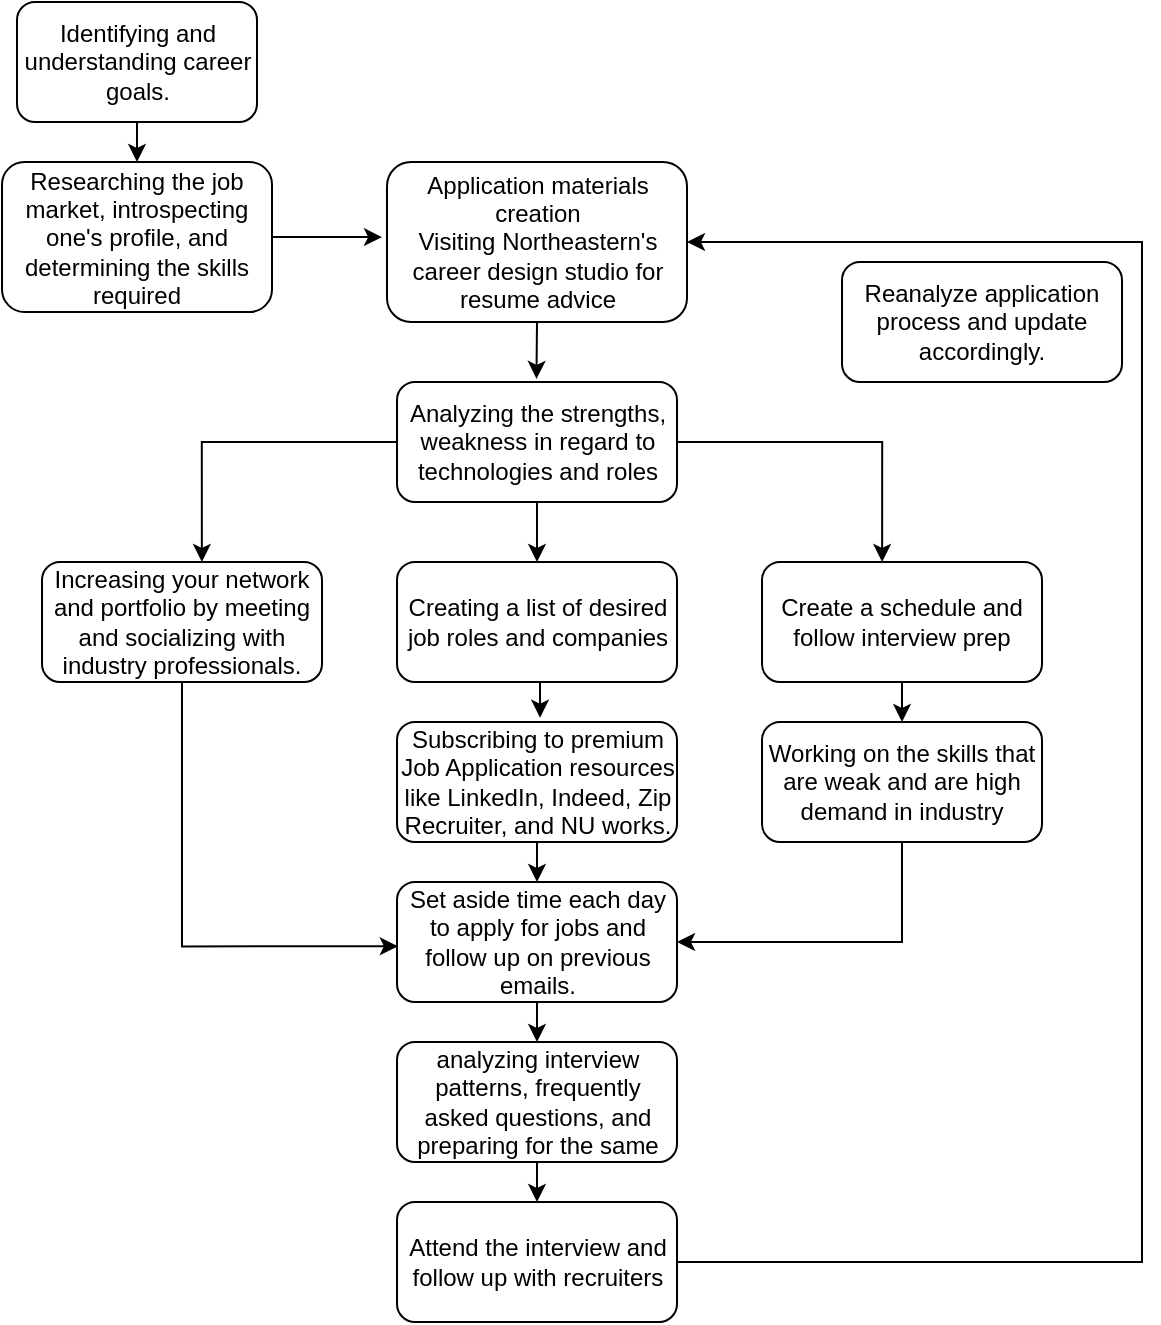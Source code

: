 <mxfile version="21.0.1" type="github">
  <diagram id="BrMInpk6QYrPbakAZlcH" name="Page-1">
    <mxGraphModel dx="1194" dy="642" grid="1" gridSize="10" guides="1" tooltips="1" connect="1" arrows="1" fold="1" page="1" pageScale="1" pageWidth="850" pageHeight="1100" math="0" shadow="0">
      <root>
        <mxCell id="0" />
        <mxCell id="1" parent="0" />
        <mxCell id="2uj6ZHRKMXyT6HTt2TXh-19" style="edgeStyle=orthogonalEdgeStyle;rounded=0;orthogonalLoop=1;jettySize=auto;html=1;exitX=0.5;exitY=1;exitDx=0;exitDy=0;entryX=0.498;entryY=-0.026;entryDx=0;entryDy=0;entryPerimeter=0;" edge="1" parent="1" source="2uj6ZHRKMXyT6HTt2TXh-2" target="2uj6ZHRKMXyT6HTt2TXh-3">
          <mxGeometry relative="1" as="geometry" />
        </mxCell>
        <mxCell id="2uj6ZHRKMXyT6HTt2TXh-2" value="Application materials creation&lt;br&gt;Visiting Northeastern&#39;s career design studio for resume advice " style="rounded=1;whiteSpace=wrap;html=1;" vertex="1" parent="1">
          <mxGeometry x="332.5" y="90" width="150" height="80" as="geometry" />
        </mxCell>
        <mxCell id="2uj6ZHRKMXyT6HTt2TXh-20" style="edgeStyle=orthogonalEdgeStyle;rounded=0;orthogonalLoop=1;jettySize=auto;html=1;exitX=0.5;exitY=1;exitDx=0;exitDy=0;entryX=0.5;entryY=0;entryDx=0;entryDy=0;" edge="1" parent="1" source="2uj6ZHRKMXyT6HTt2TXh-3" target="2uj6ZHRKMXyT6HTt2TXh-4">
          <mxGeometry relative="1" as="geometry" />
        </mxCell>
        <mxCell id="2uj6ZHRKMXyT6HTt2TXh-21" style="edgeStyle=orthogonalEdgeStyle;rounded=0;orthogonalLoop=1;jettySize=auto;html=1;exitX=0;exitY=0.5;exitDx=0;exitDy=0;entryX=0.571;entryY=0;entryDx=0;entryDy=0;entryPerimeter=0;" edge="1" parent="1" source="2uj6ZHRKMXyT6HTt2TXh-3" target="2uj6ZHRKMXyT6HTt2TXh-6">
          <mxGeometry relative="1" as="geometry" />
        </mxCell>
        <mxCell id="2uj6ZHRKMXyT6HTt2TXh-22" style="edgeStyle=orthogonalEdgeStyle;rounded=0;orthogonalLoop=1;jettySize=auto;html=1;exitX=1;exitY=0.5;exitDx=0;exitDy=0;entryX=0.429;entryY=0;entryDx=0;entryDy=0;entryPerimeter=0;" edge="1" parent="1" source="2uj6ZHRKMXyT6HTt2TXh-3" target="2uj6ZHRKMXyT6HTt2TXh-10">
          <mxGeometry relative="1" as="geometry" />
        </mxCell>
        <mxCell id="2uj6ZHRKMXyT6HTt2TXh-3" value="Analyzing the strengths, weakness in regard to technologies and roles" style="rounded=1;whiteSpace=wrap;html=1;" vertex="1" parent="1">
          <mxGeometry x="337.5" y="200" width="140" height="60" as="geometry" />
        </mxCell>
        <mxCell id="2uj6ZHRKMXyT6HTt2TXh-24" style="edgeStyle=orthogonalEdgeStyle;rounded=0;orthogonalLoop=1;jettySize=auto;html=1;exitX=0.5;exitY=1;exitDx=0;exitDy=0;entryX=0.511;entryY=-0.036;entryDx=0;entryDy=0;entryPerimeter=0;" edge="1" parent="1" source="2uj6ZHRKMXyT6HTt2TXh-4" target="2uj6ZHRKMXyT6HTt2TXh-8">
          <mxGeometry relative="1" as="geometry" />
        </mxCell>
        <mxCell id="2uj6ZHRKMXyT6HTt2TXh-4" value="Creating a list of desired job roles and companies " style="rounded=1;whiteSpace=wrap;html=1;" vertex="1" parent="1">
          <mxGeometry x="337.5" y="290" width="140" height="60" as="geometry" />
        </mxCell>
        <mxCell id="2uj6ZHRKMXyT6HTt2TXh-26" style="edgeStyle=orthogonalEdgeStyle;rounded=0;orthogonalLoop=1;jettySize=auto;html=1;exitX=0.5;exitY=1;exitDx=0;exitDy=0;entryX=1;entryY=0.5;entryDx=0;entryDy=0;" edge="1" parent="1" source="2uj6ZHRKMXyT6HTt2TXh-5" target="2uj6ZHRKMXyT6HTt2TXh-9">
          <mxGeometry relative="1" as="geometry" />
        </mxCell>
        <mxCell id="2uj6ZHRKMXyT6HTt2TXh-5" value="Working on the  skills that are weak and are high demand in industry" style="rounded=1;whiteSpace=wrap;html=1;" vertex="1" parent="1">
          <mxGeometry x="520" y="370" width="140" height="60" as="geometry" />
        </mxCell>
        <mxCell id="2uj6ZHRKMXyT6HTt2TXh-25" style="edgeStyle=orthogonalEdgeStyle;rounded=0;orthogonalLoop=1;jettySize=auto;html=1;exitX=0.5;exitY=1;exitDx=0;exitDy=0;entryX=0.003;entryY=0.536;entryDx=0;entryDy=0;entryPerimeter=0;" edge="1" parent="1" source="2uj6ZHRKMXyT6HTt2TXh-6" target="2uj6ZHRKMXyT6HTt2TXh-9">
          <mxGeometry relative="1" as="geometry" />
        </mxCell>
        <mxCell id="2uj6ZHRKMXyT6HTt2TXh-6" value="Increasing your network and portfolio by meeting and socializing with industry professionals. " style="rounded=1;whiteSpace=wrap;html=1;" vertex="1" parent="1">
          <mxGeometry x="160" y="290" width="140" height="60" as="geometry" />
        </mxCell>
        <mxCell id="2uj6ZHRKMXyT6HTt2TXh-27" style="edgeStyle=orthogonalEdgeStyle;rounded=0;orthogonalLoop=1;jettySize=auto;html=1;exitX=0.5;exitY=1;exitDx=0;exitDy=0;entryX=0.5;entryY=0;entryDx=0;entryDy=0;" edge="1" parent="1" source="2uj6ZHRKMXyT6HTt2TXh-8" target="2uj6ZHRKMXyT6HTt2TXh-9">
          <mxGeometry relative="1" as="geometry" />
        </mxCell>
        <mxCell id="2uj6ZHRKMXyT6HTt2TXh-8" value="Subscribing to premium Job Application resources like LinkedIn, Indeed, Zip Recruiter, and NU works. " style="rounded=1;whiteSpace=wrap;html=1;" vertex="1" parent="1">
          <mxGeometry x="337.5" y="370" width="140" height="60" as="geometry" />
        </mxCell>
        <mxCell id="2uj6ZHRKMXyT6HTt2TXh-28" style="edgeStyle=orthogonalEdgeStyle;rounded=0;orthogonalLoop=1;jettySize=auto;html=1;exitX=0.5;exitY=1;exitDx=0;exitDy=0;entryX=0.5;entryY=0;entryDx=0;entryDy=0;" edge="1" parent="1" source="2uj6ZHRKMXyT6HTt2TXh-9" target="2uj6ZHRKMXyT6HTt2TXh-15">
          <mxGeometry relative="1" as="geometry" />
        </mxCell>
        <mxCell id="2uj6ZHRKMXyT6HTt2TXh-9" value="Set aside time each day to apply for jobs and follow up on previous emails. " style="rounded=1;whiteSpace=wrap;html=1;" vertex="1" parent="1">
          <mxGeometry x="337.5" y="450" width="140" height="60" as="geometry" />
        </mxCell>
        <mxCell id="2uj6ZHRKMXyT6HTt2TXh-23" style="edgeStyle=orthogonalEdgeStyle;rounded=0;orthogonalLoop=1;jettySize=auto;html=1;exitX=0.5;exitY=1;exitDx=0;exitDy=0;entryX=0.5;entryY=0;entryDx=0;entryDy=0;" edge="1" parent="1" source="2uj6ZHRKMXyT6HTt2TXh-10" target="2uj6ZHRKMXyT6HTt2TXh-5">
          <mxGeometry relative="1" as="geometry" />
        </mxCell>
        <mxCell id="2uj6ZHRKMXyT6HTt2TXh-10" value="Create a schedule and follow interview prep" style="rounded=1;whiteSpace=wrap;html=1;" vertex="1" parent="1">
          <mxGeometry x="520" y="290" width="140" height="60" as="geometry" />
        </mxCell>
        <mxCell id="2uj6ZHRKMXyT6HTt2TXh-32" style="edgeStyle=orthogonalEdgeStyle;rounded=0;orthogonalLoop=1;jettySize=auto;html=1;exitX=1;exitY=0.5;exitDx=0;exitDy=0;entryX=1;entryY=0.5;entryDx=0;entryDy=0;" edge="1" parent="1" source="2uj6ZHRKMXyT6HTt2TXh-11" target="2uj6ZHRKMXyT6HTt2TXh-2">
          <mxGeometry relative="1" as="geometry">
            <Array as="points">
              <mxPoint x="710" y="640" />
              <mxPoint x="710" y="130" />
            </Array>
          </mxGeometry>
        </mxCell>
        <mxCell id="2uj6ZHRKMXyT6HTt2TXh-11" value="Attend the interview and follow up with recruiters " style="rounded=1;whiteSpace=wrap;html=1;" vertex="1" parent="1">
          <mxGeometry x="337.5" y="610" width="140" height="60" as="geometry" />
        </mxCell>
        <mxCell id="2uj6ZHRKMXyT6HTt2TXh-12" value="Reanalyze application process and update accordingly." style="rounded=1;whiteSpace=wrap;html=1;" vertex="1" parent="1">
          <mxGeometry x="560" y="140" width="140" height="60" as="geometry" />
        </mxCell>
        <mxCell id="2uj6ZHRKMXyT6HTt2TXh-16" style="edgeStyle=orthogonalEdgeStyle;rounded=0;orthogonalLoop=1;jettySize=auto;html=1;exitX=0.5;exitY=1;exitDx=0;exitDy=0;entryX=0.5;entryY=0;entryDx=0;entryDy=0;" edge="1" parent="1" source="2uj6ZHRKMXyT6HTt2TXh-13" target="2uj6ZHRKMXyT6HTt2TXh-14">
          <mxGeometry relative="1" as="geometry" />
        </mxCell>
        <mxCell id="2uj6ZHRKMXyT6HTt2TXh-13" value="Identifying and understanding career goals. " style="rounded=1;whiteSpace=wrap;html=1;" vertex="1" parent="1">
          <mxGeometry x="147.5" y="10" width="120" height="60" as="geometry" />
        </mxCell>
        <mxCell id="2uj6ZHRKMXyT6HTt2TXh-18" style="edgeStyle=orthogonalEdgeStyle;rounded=0;orthogonalLoop=1;jettySize=auto;html=1;exitX=1;exitY=0.5;exitDx=0;exitDy=0;" edge="1" parent="1" source="2uj6ZHRKMXyT6HTt2TXh-14">
          <mxGeometry relative="1" as="geometry">
            <mxPoint x="330" y="127.571" as="targetPoint" />
          </mxGeometry>
        </mxCell>
        <mxCell id="2uj6ZHRKMXyT6HTt2TXh-14" value="Researching the job market, introspecting one&#39;s profile, and determining the skills required " style="rounded=1;whiteSpace=wrap;html=1;" vertex="1" parent="1">
          <mxGeometry x="140" y="90" width="135" height="75" as="geometry" />
        </mxCell>
        <mxCell id="2uj6ZHRKMXyT6HTt2TXh-30" style="edgeStyle=orthogonalEdgeStyle;rounded=0;orthogonalLoop=1;jettySize=auto;html=1;exitX=0.5;exitY=1;exitDx=0;exitDy=0;entryX=0.5;entryY=0;entryDx=0;entryDy=0;" edge="1" parent="1" source="2uj6ZHRKMXyT6HTt2TXh-15" target="2uj6ZHRKMXyT6HTt2TXh-11">
          <mxGeometry relative="1" as="geometry" />
        </mxCell>
        <mxCell id="2uj6ZHRKMXyT6HTt2TXh-15" value="analyzing interview patterns, frequently asked questions, and preparing for the same " style="rounded=1;whiteSpace=wrap;html=1;" vertex="1" parent="1">
          <mxGeometry x="337.5" y="530" width="140" height="60" as="geometry" />
        </mxCell>
      </root>
    </mxGraphModel>
  </diagram>
</mxfile>
